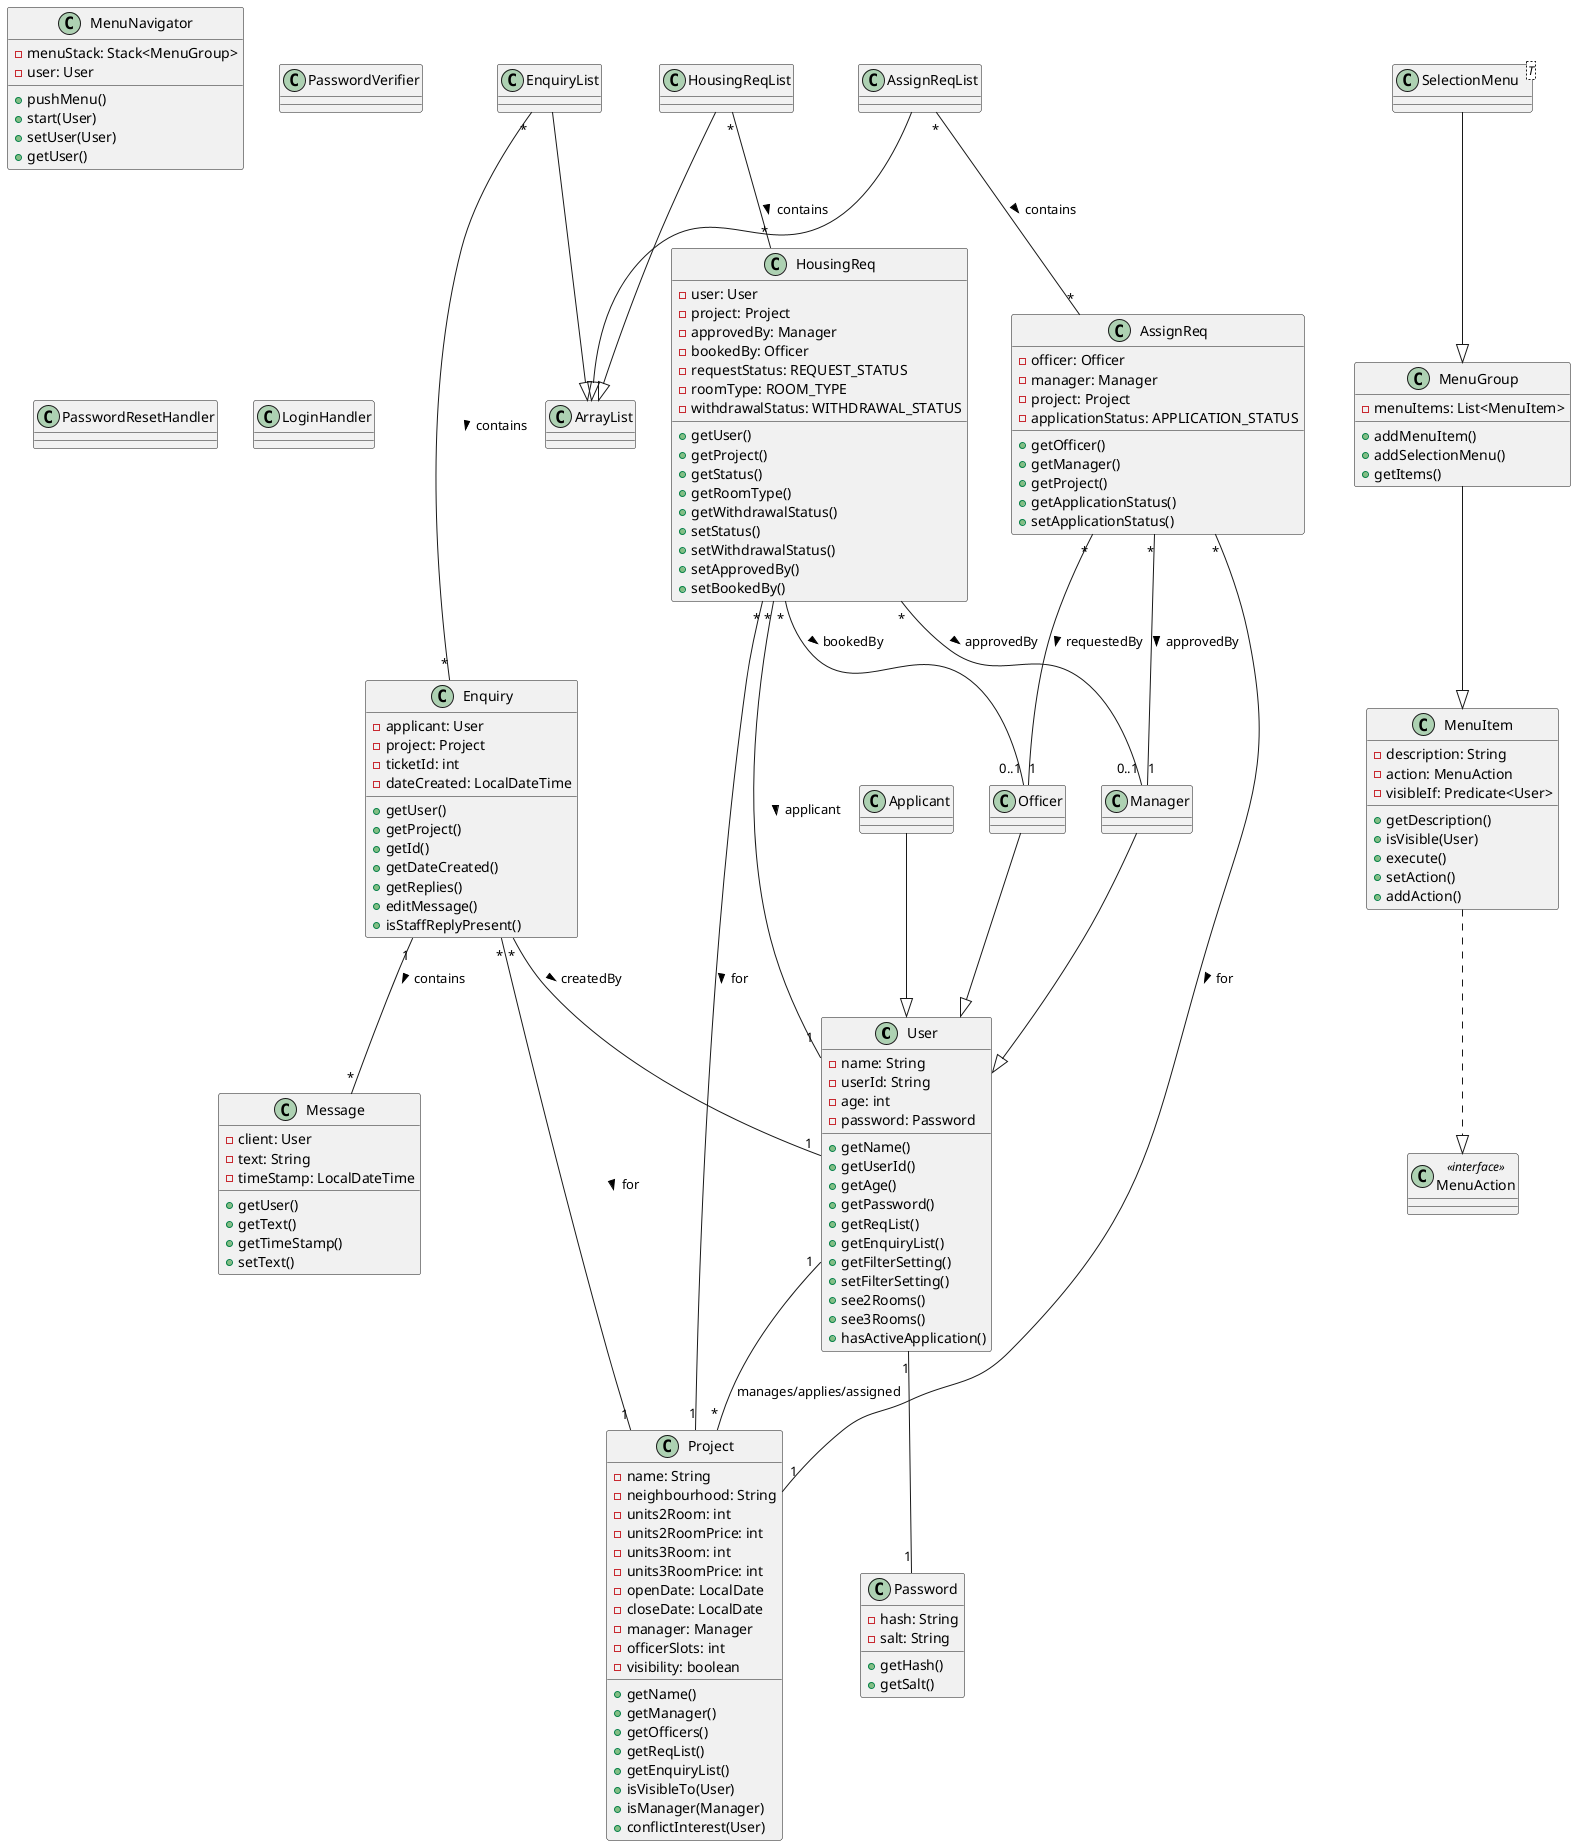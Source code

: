 @startuml

' ===== Core Entity Classes =====
class User {
    - name: String
    - userId: String
    - age: int
    - password: Password
    + getName()
    + getUserId()
    + getAge()
    + getPassword()
    + getReqList()
    + getEnquiryList()
    + getFilterSetting()
    + setFilterSetting()
    + see2Rooms()
    + see3Rooms()
    + hasActiveApplication()
}

class Applicant
Applicant --|> User

class Officer
Officer --|> User

class Manager
Manager --|> User

class Project {
    - name: String
    - neighbourhood: String
    - units2Room: int
    - units2RoomPrice: int
    - units3Room: int
    - units3RoomPrice: int
    - openDate: LocalDate
    - closeDate: LocalDate
    - manager: Manager
    - officerSlots: int
    - visibility: boolean
    + getName()
    + getManager()
    + getOfficers()
    + getReqList()
    + getEnquiryList()
    + isVisibleTo(User)
    + isManager(Manager)
    + conflictInterest(User)
}

User "1" -- "*" Project : manages/applies/assigned

' ====== Enquiry System ======
class Enquiry {
    - applicant: User
    - project: Project
    - ticketId: int
    - dateCreated: LocalDateTime
    + getUser()
    + getProject()
    + getId()
    + getDateCreated()
    + getReplies()
    + editMessage()
    + isStaffReplyPresent()
}

class Message {
    - client: User
    - text: String
    - timeStamp: LocalDateTime
    + getUser()
    + getText()
    + getTimeStamp()
    + setText()
}

Enquiry "1" -- "*" Message : contains >
Enquiry "*" -- "1" Project : for >
Enquiry "*" -- "1" User : createdBy >

class EnquiryList
EnquiryList --|> ArrayList
EnquiryList "*" -- "*" Enquiry : contains >

' ====== Housing Application System ======
class HousingReq {
    - user: User
    - project: Project
    - approvedBy: Manager
    - bookedBy: Officer
    - requestStatus: REQUEST_STATUS
    - roomType: ROOM_TYPE
    - withdrawalStatus: WITHDRAWAL_STATUS
    + getUser()
    + getProject()
    + getStatus()
    + getRoomType()
    + getWithdrawalStatus()
    + setStatus()
    + setWithdrawalStatus()
    + setApprovedBy()
    + setBookedBy()
}

class HousingReqList
HousingReqList --|> ArrayList
HousingReqList "*" -- "*" HousingReq : contains >

HousingReq "*" -- "1" User : applicant >
HousingReq "*" -- "1" Project : for >
HousingReq "*" -- "0..1" Manager : approvedBy >
HousingReq "*" -- "0..1" Officer : bookedBy >

' ====== Officer Assignment System ======
class AssignReq {
    - officer: Officer
    - manager: Manager
    - project: Project
    - applicationStatus: APPLICATION_STATUS
    + getOfficer()
    + getManager()
    + getProject()
    + getApplicationStatus()
    + setApplicationStatus()
}

class AssignReqList
AssignReqList --|> ArrayList
AssignReqList "*" -- "*" AssignReq : contains >

AssignReq "*" -- "1" Officer : requestedBy >
AssignReq "*" -- "1" Manager : approvedBy >
AssignReq "*" -- "1" Project : for >

' ====== Menu System (Simplified) ======
class MenuItem {
    - description: String
    - action: MenuAction
    - visibleIf: Predicate<User>
    + getDescription()
    + isVisible(User)
    + execute()
    + setAction()
    + addAction()
}

class MenuGroup {
    - menuItems: List<MenuItem>
    + addMenuItem()
    + addSelectionMenu()
    + getItems()
}

MenuGroup --|> MenuItem

class SelectionMenu<T>
SelectionMenu --|> MenuGroup

class MenuNavigator {
    - menuStack: Stack<MenuGroup>
    - user: User
    + pushMenu()
    + start(User)
    + setUser(User)
    + getUser()
}

class MenuAction <<interface>>
MenuItem ..|> MenuAction

' ====== Security (Simplified) ======
class Password {
    - hash: String
    - salt: String
    + getHash()
    + getSalt()
}

class PasswordVerifier
class PasswordResetHandler
class LoginHandler

User "1" -- "1" Password

@enduml